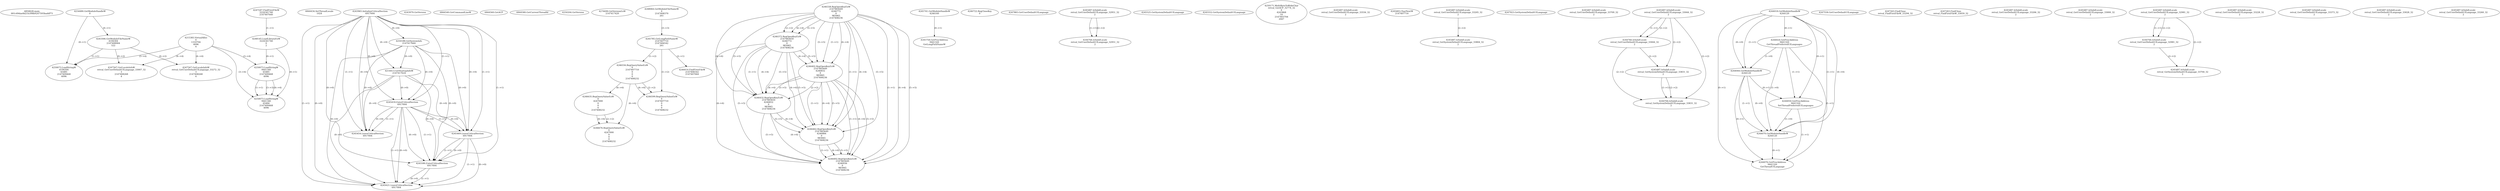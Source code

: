// Global SCDG with merge call
digraph {
	0 [label="6850628.main
001c49dae8d21b398b9247593baddf73"]
	1 [label="4254480.GetModuleHandleW
0"]
	2 [label="6844434.SetThreadLocale
1024"]
	3 [label="4243965.InitializeCriticalSection
6917004"]
	4 [label="4243979.GetVersion
"]
	5 [label="4250188.GetSystemInfo
2147417660"]
	3 -> 5 [label="(0-->0)"]
	6 [label="6844540.GetCommandLineW
"]
	7 [label="4214413.GetStartupInfoW
2147417624"]
	3 -> 7 [label="(0-->0)"]
	5 -> 7 [label="(0-->0)"]
	8 [label="6844560.GetACP
"]
	9 [label="6844580.GetCurrentThreadId
"]
	10 [label="4250204.GetVersion
"]
	11 [label="4276690.GetVersionExW
2147417420"]
	12 [label="4243306.GetModuleFileNameW
4194304
2147408904
522"]
	1 -> 12 [label="(0-->1)"]
	13 [label="4248064.GetModuleFileNameW
0
2147408370
261"]
	14 [label="4215383.VirtualAlloc
0
1310704
4096
4"]
	15 [label="4246338.RegOpenKeyExW
2147483649
4246772
0
983065
2147408236"]
	16 [label="4245741.GetModuleHandleW
4246160"]
	17 [label="4245758.GetProcAddress
9441320
GetLongPathNameW"]
	16 -> 17 [label="(0-->1)"]
	18 [label="4245785.GetLongPathNameW
2147407710
2147406542
261"]
	13 -> 18 [label="(3-->3)"]
	19 [label="4246556.RegQueryValueExW
0
2147407710
0
0
0
2147408232"]
	18 -> 19 [label="(1-->2)"]
	20 [label="4246599.RegQueryValueExW
0
2147407710
0
0
0
2147408232"]
	18 -> 20 [label="(1-->2)"]
	19 -> 20 [label="(2-->2)"]
	19 -> 20 [label="(6-->6)"]
	21 [label="4246722.RegCloseKey
0"]
	22 [label="4247883.GetUserDefaultUILanguage
"]
	23 [label="4245418.EnterCriticalSection
6917004"]
	3 -> 23 [label="(1-->1)"]
	3 -> 23 [label="(0-->0)"]
	5 -> 23 [label="(0-->0)"]
	7 -> 23 [label="(0-->0)"]
	24 [label="4245469.LeaveCriticalSection
6917004"]
	3 -> 24 [label="(1-->1)"]
	23 -> 24 [label="(1-->1)"]
	3 -> 24 [label="(0-->0)"]
	5 -> 24 [label="(0-->0)"]
	7 -> 24 [label="(0-->0)"]
	23 -> 24 [label="(0-->0)"]
	25 [label="4245487.IsValidLocale
retval_GetUserDefaultUILanguage_32951_32
2"]
	26 [label="4244766.IsValidLocale
retval_GetUserDefaultUILanguage_32951_32
2"]
	25 -> 26 [label="(1-->1)"]
	25 -> 26 [label="(2-->2)"]
	27 [label="4245525.GetSystemDefaultUILanguage
"]
	28 [label="4245552.GetSystemDefaultUILanguage
"]
	29 [label="4250171.MultiByteToWideChar
retval_GetACP_32774_32
0
4243868
10
2147403704
2047"]
	30 [label="4246372.RegOpenKeyExW
2147483650
4246772
0
983065
2147408236"]
	15 -> 30 [label="(2-->2)"]
	15 -> 30 [label="(4-->4)"]
	15 -> 30 [label="(5-->5)"]
	31 [label="4246635.RegQueryValueExW
0
4247000
0
0
0
2147408232"]
	19 -> 31 [label="(6-->6)"]
	32 [label="4246676.RegQueryValueExW
0
4247000
0
0
0
2147408232"]
	31 -> 32 [label="(2-->2)"]
	19 -> 32 [label="(6-->6)"]
	31 -> 32 [label="(6-->6)"]
	33 [label="4245487.IsValidLocale
retval_GetUserDefaultUILanguage_33556_32
2"]
	34 [label="4246402.RegOpenKeyExW
2147483649
4246832
0
983065
2147408236"]
	15 -> 34 [label="(1-->1)"]
	15 -> 34 [label="(4-->4)"]
	30 -> 34 [label="(4-->4)"]
	15 -> 34 [label="(5-->5)"]
	30 -> 34 [label="(5-->5)"]
	35 [label="4246432.RegOpenKeyExW
2147483650
4246832
0
983065
2147408236"]
	30 -> 35 [label="(1-->1)"]
	34 -> 35 [label="(2-->2)"]
	15 -> 35 [label="(4-->4)"]
	30 -> 35 [label="(4-->4)"]
	34 -> 35 [label="(4-->4)"]
	15 -> 35 [label="(5-->5)"]
	30 -> 35 [label="(5-->5)"]
	34 -> 35 [label="(5-->5)"]
	36 [label="4245683.CharNextW
2147407716"]
	37 [label="4246014.FindFirstFileW
2147406542
2147407064"]
	18 -> 37 [label="(2-->1)"]
	38 [label="4245487.IsValidLocale
retval_GetUserDefaultUILanguage_33205_32
2"]
	39 [label="4245580.EnterCriticalSection
6917004"]
	3 -> 39 [label="(1-->1)"]
	23 -> 39 [label="(1-->1)"]
	24 -> 39 [label="(1-->1)"]
	3 -> 39 [label="(0-->0)"]
	5 -> 39 [label="(0-->0)"]
	7 -> 39 [label="(0-->0)"]
	23 -> 39 [label="(0-->0)"]
	24 -> 39 [label="(0-->0)"]
	40 [label="4245621.LeaveCriticalSection
6917004"]
	3 -> 40 [label="(1-->1)"]
	23 -> 40 [label="(1-->1)"]
	24 -> 40 [label="(1-->1)"]
	39 -> 40 [label="(1-->1)"]
	3 -> 40 [label="(0-->0)"]
	5 -> 40 [label="(0-->0)"]
	7 -> 40 [label="(0-->0)"]
	23 -> 40 [label="(0-->0)"]
	24 -> 40 [label="(0-->0)"]
	39 -> 40 [label="(0-->0)"]
	41 [label="4247923.GetSystemDefaultUILanguage
"]
	42 [label="4245487.IsValidLocale
retval_GetSystemDefaultUILanguage_33804_32
2"]
	38 -> 42 [label="(2-->2)"]
	43 [label="4245487.IsValidLocale
retval_GetUserDefaultUILanguage_33709_32
2"]
	44 [label="4245487.IsValidLocale
retval_GetUserDefaultUILanguage_33044_32
2"]
	45 [label="4244766.IsValidLocale
retval_GetUserDefaultUILanguage_33044_32
2"]
	44 -> 45 [label="(1-->1)"]
	44 -> 45 [label="(2-->2)"]
	46 [label="4245487.IsValidLocale
retval_GetSystemDefaultUILanguage_33831_32
2"]
	44 -> 46 [label="(2-->2)"]
	45 -> 46 [label="(2-->2)"]
	47 [label="4244018.GetModuleHandleW
4244120"]
	48 [label="4244024.GetProcAddress
9441320
GetThreadPreferredUILanguages"]
	47 -> 48 [label="(0-->1)"]
	49 [label="4244044.GetModuleHandleW
4244120"]
	47 -> 49 [label="(1-->1)"]
	47 -> 49 [label="(0-->0)"]
	48 -> 49 [label="(1-->0)"]
	50 [label="4244050.GetProcAddress
9441320
SetThreadPreferredUILanguages"]
	47 -> 50 [label="(0-->1)"]
	48 -> 50 [label="(1-->1)"]
	49 -> 50 [label="(0-->1)"]
	51 [label="4244070.GetModuleHandleW
4244120"]
	47 -> 51 [label="(1-->1)"]
	49 -> 51 [label="(1-->1)"]
	47 -> 51 [label="(0-->0)"]
	48 -> 51 [label="(1-->0)"]
	49 -> 51 [label="(0-->0)"]
	50 -> 51 [label="(1-->0)"]
	52 [label="4244076.GetProcAddress
9441320
GetThreadUILanguage"]
	47 -> 52 [label="(0-->1)"]
	48 -> 52 [label="(1-->1)"]
	49 -> 52 [label="(0-->1)"]
	50 -> 52 [label="(1-->1)"]
	51 -> 52 [label="(0-->1)"]
	53 [label="4246462.RegOpenKeyExW
2147483649
4246884
0
983065
2147408236"]
	15 -> 53 [label="(1-->1)"]
	34 -> 53 [label="(1-->1)"]
	15 -> 53 [label="(4-->4)"]
	30 -> 53 [label="(4-->4)"]
	34 -> 53 [label="(4-->4)"]
	35 -> 53 [label="(4-->4)"]
	15 -> 53 [label="(5-->5)"]
	30 -> 53 [label="(5-->5)"]
	34 -> 53 [label="(5-->5)"]
	35 -> 53 [label="(5-->5)"]
	54 [label="4246492.RegOpenKeyExW
2147483649
4246936
0
983065
2147408236"]
	15 -> 54 [label="(1-->1)"]
	34 -> 54 [label="(1-->1)"]
	53 -> 54 [label="(1-->1)"]
	15 -> 54 [label="(4-->4)"]
	30 -> 54 [label="(4-->4)"]
	34 -> 54 [label="(4-->4)"]
	35 -> 54 [label="(4-->4)"]
	53 -> 54 [label="(4-->4)"]
	15 -> 54 [label="(5-->5)"]
	30 -> 54 [label="(5-->5)"]
	34 -> 54 [label="(5-->5)"]
	35 -> 54 [label="(5-->5)"]
	53 -> 54 [label="(5-->5)"]
	55 [label="4245454.LeaveCriticalSection
6917004"]
	3 -> 55 [label="(1-->1)"]
	23 -> 55 [label="(1-->1)"]
	3 -> 55 [label="(0-->0)"]
	5 -> 55 [label="(0-->0)"]
	7 -> 55 [label="(0-->0)"]
	23 -> 55 [label="(0-->0)"]
	56 [label="4247558.GetUserDefaultUILanguage
"]
	57 [label="4247567.GetLocaleInfoW
retval_GetUserDefaultUILanguage_33272_32
3
2147408268
4"]
	12 -> 57 [label="(0-->2)"]
	14 -> 57 [label="(4-->4)"]
	58 [label="4247247.FindFirstFileW
3224341740
2147407640"]
	59 [label="4247263.FindClose
retval_FindFirstFileW_33294_32"]
	60 [label="4248145.LoadLibraryExW
3224341740
0
2"]
	58 -> 60 [label="(1-->1)"]
	61 [label="4250073.LoadStringW
9441340
65485
2147409468
4096"]
	60 -> 61 [label="(0-->1)"]
	14 -> 61 [label="(3-->4)"]
	62 [label="4247567.GetLocaleInfoW
retval_GetUserDefaultUILanguage_33007_32
3
2147408268
4"]
	12 -> 62 [label="(0-->2)"]
	14 -> 62 [label="(4-->4)"]
	63 [label="4247263.FindClose
retval_FindFirstFileW_33059_32"]
	64 [label="4250073.LoadStringW
4194304
65485
2147409468
4096"]
	1 -> 64 [label="(0-->1)"]
	12 -> 64 [label="(1-->1)"]
	14 -> 64 [label="(3-->4)"]
	65 [label="4250073.LoadStringW
9441340
65484
2147409468
4096"]
	60 -> 65 [label="(0-->1)"]
	61 -> 65 [label="(1-->1)"]
	61 -> 65 [label="(3-->3)"]
	14 -> 65 [label="(3-->4)"]
	61 -> 65 [label="(4-->4)"]
	66 [label="4245487.IsValidLocale
retval_GetUserDefaultUILanguage_33206_32
2"]
	67 [label="4245487.IsValidLocale
retval_GetUserDefaultUILanguage_33000_32
2"]
	68 [label="4245487.IsValidLocale
retval_GetUserDefaultUILanguage_32981_32
2"]
	69 [label="4244766.IsValidLocale
retval_GetUserDefaultUILanguage_32981_32
2"]
	68 -> 69 [label="(1-->1)"]
	68 -> 69 [label="(2-->2)"]
	70 [label="4245487.IsValidLocale
retval_GetUserDefaultUILanguage_33228_32
2"]
	71 [label="4245487.IsValidLocale
retval_GetUserDefaultUILanguage_33373_32
2"]
	72 [label="4245487.IsValidLocale
retval_GetUserDefaultUILanguage_33028_32
2"]
	73 [label="4245487.IsValidLocale
retval_GetSystemDefaultUILanguage_33704_32
2"]
	68 -> 73 [label="(2-->2)"]
	69 -> 73 [label="(2-->2)"]
	74 [label="4245487.IsValidLocale
retval_GetUserDefaultUILanguage_33260_32
2"]
	75 [label="4244766.IsValidLocale
retval_GetSystemDefaultUILanguage_33831_32
2"]
	46 -> 75 [label="(1-->1)"]
	44 -> 75 [label="(2-->2)"]
	45 -> 75 [label="(2-->2)"]
	46 -> 75 [label="(2-->2)"]
}

